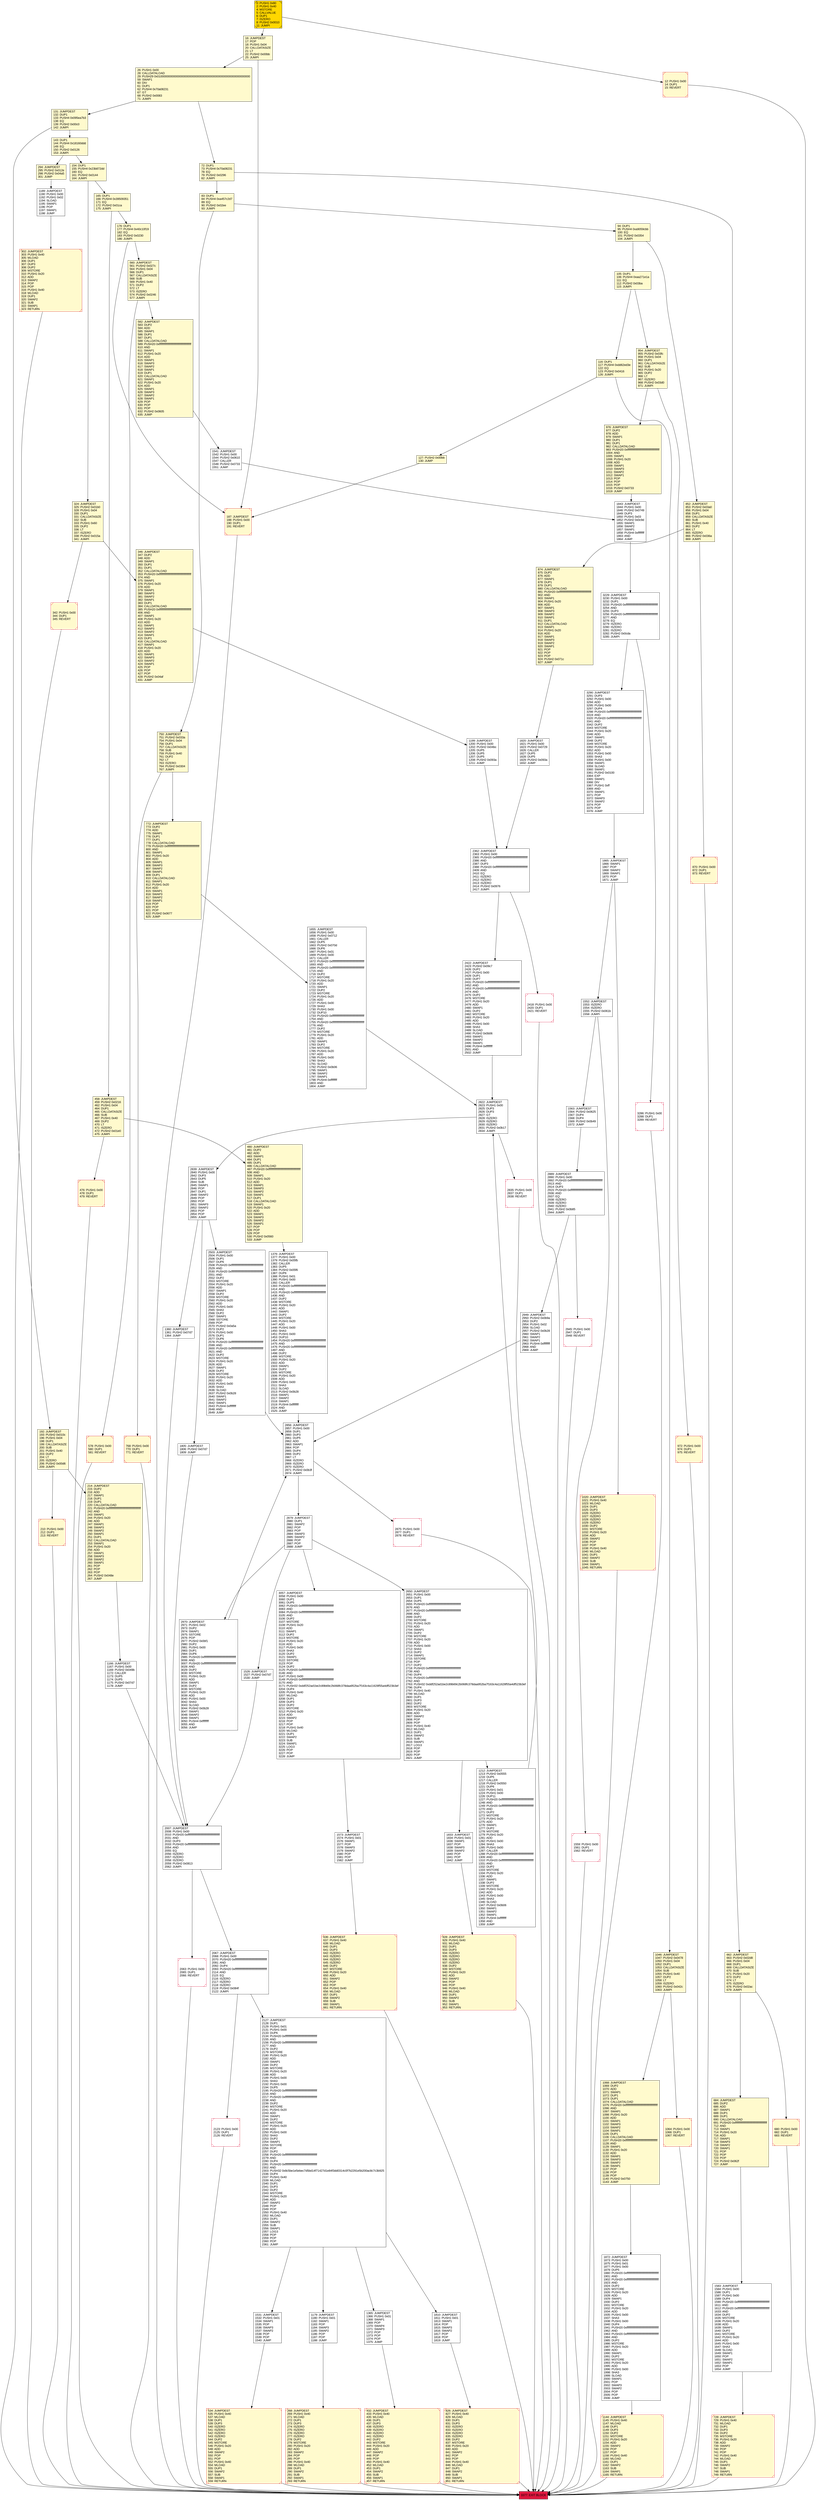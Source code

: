 digraph G {
bgcolor=transparent rankdir=UD;
node [shape=box style=filled color=black fillcolor=white fontname=arial fontcolor=black];
346 [label="346: JUMPDEST\l347: DUP2\l348: ADD\l349: SWAP1\l350: DUP1\l351: DUP1\l352: CALLDATALOAD\l353: PUSH20 0xffffffffffffffffffffffffffffffffffffffff\l374: AND\l375: SWAP1\l376: PUSH1 0x20\l378: ADD\l379: SWAP1\l380: SWAP3\l381: SWAP2\l382: SWAP1\l383: DUP1\l384: CALLDATALOAD\l385: PUSH20 0xffffffffffffffffffffffffffffffffffffffff\l406: AND\l407: SWAP1\l408: PUSH1 0x20\l410: ADD\l411: SWAP1\l412: SWAP3\l413: SWAP2\l414: SWAP1\l415: DUP1\l416: CALLDATALOAD\l417: SWAP1\l418: PUSH1 0x20\l420: ADD\l421: SWAP1\l422: SWAP3\l423: SWAP2\l424: SWAP1\l425: POP\l426: POP\l427: POP\l428: PUSH2 0x04af\l431: JUMP\l" fillcolor=lemonchiffon ];
826 [label="826: JUMPDEST\l827: PUSH1 0x40\l829: MLOAD\l830: DUP1\l831: DUP3\l832: ISZERO\l833: ISZERO\l834: ISZERO\l835: ISZERO\l836: DUP2\l837: MSTORE\l838: PUSH1 0x20\l840: ADD\l841: SWAP2\l842: POP\l843: POP\l844: PUSH1 0x40\l846: MLOAD\l847: DUP1\l848: SWAP2\l849: SUB\l850: SWAP1\l851: RETURN\l" fillcolor=lemonchiffon shape=Msquare color=crimson ];
176 [label="176: DUP1\l177: PUSH4 0x40c10f19\l182: EQ\l183: PUSH2 0x0230\l186: JUMPI\l" fillcolor=lemonchiffon ];
680 [label="680: PUSH1 0x00\l682: DUP1\l683: REVERT\l" fillcolor=lemonchiffon shape=Msquare color=crimson ];
3057 [label="3057: JUMPDEST\l3058: PUSH1 0x00\l3060: DUP1\l3061: DUP5\l3062: PUSH20 0xffffffffffffffffffffffffffffffffffffffff\l3083: AND\l3084: PUSH20 0xffffffffffffffffffffffffffffffffffffffff\l3105: AND\l3106: DUP2\l3107: MSTORE\l3108: PUSH1 0x20\l3110: ADD\l3111: SWAP1\l3112: DUP2\l3113: MSTORE\l3114: PUSH1 0x20\l3116: ADD\l3117: PUSH1 0x00\l3119: SHA3\l3120: DUP2\l3121: SWAP1\l3122: SSTORE\l3123: POP\l3124: DUP2\l3125: PUSH20 0xffffffffffffffffffffffffffffffffffffffff\l3146: AND\l3147: PUSH1 0x00\l3149: PUSH20 0xffffffffffffffffffffffffffffffffffffffff\l3170: AND\l3171: PUSH32 0xddf252ad1be2c89b69c2b068fc378daa952ba7f163c4a11628f55a4df523b3ef\l3204: DUP4\l3205: PUSH1 0x40\l3207: MLOAD\l3208: DUP1\l3209: DUP3\l3210: DUP2\l3211: MSTORE\l3212: PUSH1 0x20\l3214: ADD\l3215: SWAP2\l3216: POP\l3217: POP\l3218: PUSH1 0x40\l3220: MLOAD\l3221: DUP1\l3222: SWAP2\l3223: SUB\l3224: SWAP1\l3225: LOG3\l3226: POP\l3227: POP\l3228: JUMP\l" ];
1820 [label="1820: JUMPDEST\l1821: PUSH1 0x00\l1823: PUSH2 0x0729\l1826: CALLER\l1827: DUP5\l1828: DUP5\l1829: PUSH2 0x093a\l1832: JUMP\l" ];
582 [label="582: JUMPDEST\l583: DUP2\l584: ADD\l585: SWAP1\l586: DUP1\l587: DUP1\l588: CALLDATALOAD\l589: PUSH20 0xffffffffffffffffffffffffffffffffffffffff\l610: AND\l611: SWAP1\l612: PUSH1 0x20\l614: ADD\l615: SWAP1\l616: SWAP3\l617: SWAP2\l618: SWAP1\l619: DUP1\l620: CALLDATALOAD\l621: SWAP1\l622: PUSH1 0x20\l624: ADD\l625: SWAP1\l626: SWAP3\l627: SWAP2\l628: SWAP1\l629: POP\l630: POP\l631: POP\l632: PUSH2 0x0605\l635: JUMP\l" fillcolor=lemonchiffon ];
458 [label="458: JUMPDEST\l459: PUSH2 0x0216\l462: PUSH1 0x04\l464: DUP1\l465: CALLDATASIZE\l466: SUB\l467: PUSH1 0x40\l469: DUP2\l470: LT\l471: ISZERO\l472: PUSH2 0x01e0\l475: JUMPI\l" fillcolor=lemonchiffon ];
0 [label="0: PUSH1 0x80\l2: PUSH1 0x40\l4: MSTORE\l5: CALLVALUE\l6: DUP1\l7: ISZERO\l8: PUSH2 0x0010\l11: JUMPI\l" fillcolor=lemonchiffon shape=Msquare fillcolor=gold ];
2503 [label="2503: JUMPDEST\l2504: PUSH1 0x00\l2506: DUP1\l2507: DUP6\l2508: PUSH20 0xffffffffffffffffffffffffffffffffffffffff\l2529: AND\l2530: PUSH20 0xffffffffffffffffffffffffffffffffffffffff\l2551: AND\l2552: DUP2\l2553: MSTORE\l2554: PUSH1 0x20\l2556: ADD\l2557: SWAP1\l2558: DUP2\l2559: MSTORE\l2560: PUSH1 0x20\l2562: ADD\l2563: PUSH1 0x00\l2565: SHA3\l2566: DUP2\l2567: SWAP1\l2568: SSTORE\l2569: POP\l2570: PUSH2 0x0a5a\l2573: DUP2\l2574: PUSH1 0x00\l2576: DUP1\l2577: DUP6\l2578: PUSH20 0xffffffffffffffffffffffffffffffffffffffff\l2599: AND\l2600: PUSH20 0xffffffffffffffffffffffffffffffffffffffff\l2621: AND\l2622: DUP2\l2623: MSTORE\l2624: PUSH1 0x20\l2626: ADD\l2627: SWAP1\l2628: DUP2\l2629: MSTORE\l2630: PUSH1 0x20\l2632: ADD\l2633: PUSH1 0x00\l2635: SHA3\l2636: SLOAD\l2637: PUSH2 0x0b28\l2640: SWAP1\l2641: SWAP2\l2642: SWAP1\l2643: PUSH4 0xffffffff\l2648: AND\l2649: JUMP\l" ];
1805 [label="1805: JUMPDEST\l1806: PUSH2 0x07d7\l1809: JUMP\l" ];
560 [label="560: JUMPDEST\l561: PUSH2 0x027c\l564: PUSH1 0x04\l566: DUP1\l567: CALLDATASIZE\l568: SUB\l569: PUSH1 0x40\l571: DUP2\l572: LT\l573: ISZERO\l574: PUSH2 0x0246\l577: JUMPI\l" fillcolor=lemonchiffon ];
16 [label="16: JUMPDEST\l17: POP\l18: PUSH1 0x04\l20: CALLDATASIZE\l21: LT\l22: PUSH2 0x00bb\l25: JUMPI\l" fillcolor=lemonchiffon ];
2945 [label="2945: PUSH1 0x00\l2947: DUP1\l2948: REVERT\l" shape=Msquare color=crimson ];
1655 [label="1655: JUMPDEST\l1656: PUSH1 0x00\l1658: PUSH2 0x0712\l1661: CALLER\l1662: DUP5\l1663: PUSH2 0x070d\l1666: DUP6\l1667: PUSH1 0x01\l1669: PUSH1 0x00\l1671: CALLER\l1672: PUSH20 0xffffffffffffffffffffffffffffffffffffffff\l1693: AND\l1694: PUSH20 0xffffffffffffffffffffffffffffffffffffffff\l1715: AND\l1716: DUP2\l1717: MSTORE\l1718: PUSH1 0x20\l1720: ADD\l1721: SWAP1\l1722: DUP2\l1723: MSTORE\l1724: PUSH1 0x20\l1726: ADD\l1727: PUSH1 0x00\l1729: SHA3\l1730: PUSH1 0x00\l1732: DUP10\l1733: PUSH20 0xffffffffffffffffffffffffffffffffffffffff\l1754: AND\l1755: PUSH20 0xffffffffffffffffffffffffffffffffffffffff\l1776: AND\l1777: DUP2\l1778: MSTORE\l1779: PUSH1 0x20\l1781: ADD\l1782: SWAP1\l1783: DUP2\l1784: MSTORE\l1785: PUSH1 0x20\l1787: ADD\l1788: PUSH1 0x00\l1790: SHA3\l1791: SLOAD\l1792: PUSH2 0x0b06\l1795: SWAP1\l1796: SWAP2\l1797: SWAP1\l1798: PUSH4 0xffffffff\l1803: AND\l1804: JUMP\l" ];
534 [label="534: JUMPDEST\l535: PUSH1 0x40\l537: MLOAD\l538: DUP1\l539: DUP3\l540: ISZERO\l541: ISZERO\l542: ISZERO\l543: ISZERO\l544: DUP2\l545: MSTORE\l546: PUSH1 0x20\l548: ADD\l549: SWAP2\l550: POP\l551: POP\l552: PUSH1 0x40\l554: MLOAD\l555: DUP1\l556: SWAP2\l557: SUB\l558: SWAP1\l559: RETURN\l" fillcolor=lemonchiffon shape=Msquare color=crimson ];
268 [label="268: JUMPDEST\l269: PUSH1 0x40\l271: MLOAD\l272: DUP1\l273: DUP3\l274: ISZERO\l275: ISZERO\l276: ISZERO\l277: ISZERO\l278: DUP2\l279: MSTORE\l280: PUSH1 0x20\l282: ADD\l283: SWAP2\l284: POP\l285: POP\l286: PUSH1 0x40\l288: MLOAD\l289: DUP1\l290: SWAP2\l291: SUB\l292: SWAP1\l293: RETURN\l" fillcolor=lemonchiffon shape=Msquare color=crimson ];
1179 [label="1179: JUMPDEST\l1180: PUSH1 0x01\l1182: SWAP1\l1183: POP\l1184: SWAP3\l1185: SWAP2\l1186: POP\l1187: POP\l1188: JUMP\l" ];
3377 [label="3377: EXIT BLOCK\l" fillcolor=crimson ];
143 [label="143: DUP1\l144: PUSH4 0x18160ddd\l149: EQ\l150: PUSH2 0x0126\l153: JUMPI\l" fillcolor=lemonchiffon ];
2127 [label="2127: JUMPDEST\l2128: DUP1\l2129: PUSH1 0x01\l2131: PUSH1 0x00\l2133: DUP6\l2134: PUSH20 0xffffffffffffffffffffffffffffffffffffffff\l2155: AND\l2156: PUSH20 0xffffffffffffffffffffffffffffffffffffffff\l2177: AND\l2178: DUP2\l2179: MSTORE\l2180: PUSH1 0x20\l2182: ADD\l2183: SWAP1\l2184: DUP2\l2185: MSTORE\l2186: PUSH1 0x20\l2188: ADD\l2189: PUSH1 0x00\l2191: SHA3\l2192: PUSH1 0x00\l2194: DUP5\l2195: PUSH20 0xffffffffffffffffffffffffffffffffffffffff\l2216: AND\l2217: PUSH20 0xffffffffffffffffffffffffffffffffffffffff\l2238: AND\l2239: DUP2\l2240: MSTORE\l2241: PUSH1 0x20\l2243: ADD\l2244: SWAP1\l2245: DUP2\l2246: MSTORE\l2247: PUSH1 0x20\l2249: ADD\l2250: PUSH1 0x00\l2252: SHA3\l2253: DUP2\l2254: SWAP1\l2255: SSTORE\l2256: POP\l2257: DUP2\l2258: PUSH20 0xffffffffffffffffffffffffffffffffffffffff\l2279: AND\l2280: DUP4\l2281: PUSH20 0xffffffffffffffffffffffffffffffffffffffff\l2302: AND\l2303: PUSH32 0x8c5be1e5ebec7d5bd14f71427d1e84f3dd0314c0f7b2291e5b200ac8c7c3b925\l2336: DUP4\l2337: PUSH1 0x40\l2339: MLOAD\l2340: DUP1\l2341: DUP3\l2342: DUP2\l2343: MSTORE\l2344: PUSH1 0x20\l2346: ADD\l2347: SWAP2\l2348: POP\l2349: POP\l2350: PUSH1 0x40\l2352: MLOAD\l2353: DUP1\l2354: SWAP2\l2355: SUB\l2356: SWAP1\l2357: LOG3\l2358: POP\l2359: POP\l2360: POP\l2361: JUMP\l" ];
976 [label="976: JUMPDEST\l977: DUP2\l978: ADD\l979: SWAP1\l980: DUP1\l981: DUP1\l982: CALLDATALOAD\l983: PUSH20 0xffffffffffffffffffffffffffffffffffffffff\l1004: AND\l1005: SWAP1\l1006: PUSH1 0x20\l1008: ADD\l1009: SWAP1\l1010: SWAP3\l1011: SWAP2\l1012: SWAP1\l1013: POP\l1014: POP\l1015: POP\l1016: PUSH2 0x0733\l1019: JUMP\l" fillcolor=lemonchiffon ];
636 [label="636: JUMPDEST\l637: PUSH1 0x40\l639: MLOAD\l640: DUP1\l641: DUP3\l642: ISZERO\l643: ISZERO\l644: ISZERO\l645: ISZERO\l646: DUP2\l647: MSTORE\l648: PUSH1 0x20\l650: ADD\l651: SWAP2\l652: POP\l653: POP\l654: PUSH1 0x40\l656: MLOAD\l657: DUP1\l658: SWAP2\l659: SUB\l660: SWAP1\l661: RETURN\l" fillcolor=lemonchiffon shape=Msquare color=crimson ];
26 [label="26: PUSH1 0x00\l28: CALLDATALOAD\l29: PUSH29 0x0100000000000000000000000000000000000000000000000000000000\l59: SWAP1\l60: DIV\l61: DUP1\l62: PUSH4 0x70a08231\l67: GT\l68: PUSH2 0x0083\l71: JUMPI\l" fillcolor=lemonchiffon ];
3290 [label="3290: JUMPDEST\l3291: DUP3\l3292: PUSH1 0x00\l3294: ADD\l3295: PUSH1 0x00\l3297: DUP4\l3298: PUSH20 0xffffffffffffffffffffffffffffffffffffffff\l3319: AND\l3320: PUSH20 0xffffffffffffffffffffffffffffffffffffffff\l3341: AND\l3342: DUP2\l3343: MSTORE\l3344: PUSH1 0x20\l3346: ADD\l3347: SWAP1\l3348: DUP2\l3349: MSTORE\l3350: PUSH1 0x20\l3352: ADD\l3353: PUSH1 0x00\l3355: SHA3\l3356: PUSH1 0x00\l3358: SWAP1\l3359: SLOAD\l3360: SWAP1\l3361: PUSH2 0x0100\l3364: EXP\l3365: SWAP1\l3366: DIV\l3367: PUSH1 0xff\l3369: AND\l3370: SWAP1\l3371: POP\l3372: SWAP3\l3373: SWAP2\l3374: POP\l3375: POP\l3376: JUMP\l" ];
874 [label="874: JUMPDEST\l875: DUP2\l876: ADD\l877: SWAP1\l878: DUP1\l879: DUP1\l880: CALLDATALOAD\l881: PUSH20 0xffffffffffffffffffffffffffffffffffffffff\l902: AND\l903: SWAP1\l904: PUSH1 0x20\l906: ADD\l907: SWAP1\l908: SWAP3\l909: SWAP2\l910: SWAP1\l911: DUP1\l912: CALLDATALOAD\l913: SWAP1\l914: PUSH1 0x20\l916: ADD\l917: SWAP1\l918: SWAP3\l919: SWAP2\l920: SWAP1\l921: POP\l922: POP\l923: POP\l924: PUSH2 0x071c\l927: JUMP\l" fillcolor=lemonchiffon ];
1360 [label="1360: JUMPDEST\l1361: PUSH2 0x07d7\l1364: JUMP\l" ];
2839 [label="2839: JUMPDEST\l2840: PUSH1 0x00\l2842: DUP3\l2843: DUP5\l2844: SUB\l2845: SWAP1\l2846: POP\l2847: DUP1\l2848: SWAP2\l2849: POP\l2850: POP\l2851: SWAP3\l2852: SWAP2\l2853: POP\l2854: POP\l2855: JUMP\l" ];
294 [label="294: JUMPDEST\l295: PUSH2 0x012e\l298: PUSH2 0x04a5\l301: JUMP\l" fillcolor=lemonchiffon ];
772 [label="772: JUMPDEST\l773: DUP2\l774: ADD\l775: SWAP1\l776: DUP1\l777: DUP1\l778: CALLDATALOAD\l779: PUSH20 0xffffffffffffffffffffffffffffffffffffffff\l800: AND\l801: SWAP1\l802: PUSH1 0x20\l804: ADD\l805: SWAP1\l806: SWAP3\l807: SWAP2\l808: SWAP1\l809: DUP1\l810: CALLDATALOAD\l811: SWAP1\l812: PUSH1 0x20\l814: ADD\l815: SWAP1\l816: SWAP3\l817: SWAP2\l818: SWAP1\l819: POP\l820: POP\l821: POP\l822: PUSH2 0x0677\l825: JUMP\l" fillcolor=lemonchiffon ];
1531 [label="1531: JUMPDEST\l1532: PUSH1 0x01\l1534: SWAP1\l1535: POP\l1536: SWAP3\l1537: SWAP2\l1538: POP\l1539: POP\l1540: JUMP\l" ];
1365 [label="1365: JUMPDEST\l1366: PUSH1 0x01\l1368: SWAP1\l1369: POP\l1370: SWAP4\l1371: SWAP3\l1372: POP\l1373: POP\l1374: POP\l1375: JUMP\l" ];
2879 [label="2879: JUMPDEST\l2880: DUP1\l2881: SWAP2\l2882: POP\l2883: POP\l2884: SWAP3\l2885: SWAP2\l2886: POP\l2887: POP\l2888: JUMP\l" ];
2822 [label="2822: JUMPDEST\l2823: PUSH1 0x00\l2825: DUP3\l2826: DUP3\l2827: GT\l2828: ISZERO\l2829: ISZERO\l2830: ISZERO\l2831: PUSH2 0x0b17\l2834: JUMPI\l" ];
94 [label="94: DUP1\l95: PUSH4 0xa9059cbb\l100: EQ\l101: PUSH2 0x0354\l104: JUMPI\l" fillcolor=lemonchiffon ];
2856 [label="2856: JUMPDEST\l2857: PUSH1 0x00\l2859: DUP1\l2860: DUP3\l2861: DUP5\l2862: ADD\l2863: SWAP1\l2864: POP\l2865: DUP4\l2866: DUP2\l2867: LT\l2868: ISZERO\l2869: ISZERO\l2870: ISZERO\l2871: PUSH2 0x0b3f\l2874: JUMPI\l" ];
127 [label="127: PUSH2 0x00bb\l130: JUMP\l" fillcolor=lemonchiffon ];
750 [label="750: JUMPDEST\l751: PUSH2 0x033a\l754: PUSH1 0x04\l756: DUP1\l757: CALLDATASIZE\l758: SUB\l759: PUSH1 0x40\l761: DUP2\l762: LT\l763: ISZERO\l764: PUSH2 0x0304\l767: JUMPI\l" fillcolor=lemonchiffon ];
728 [label="728: JUMPDEST\l729: PUSH1 0x40\l731: MLOAD\l732: DUP1\l733: DUP3\l734: DUP2\l735: MSTORE\l736: PUSH1 0x20\l738: ADD\l739: SWAP2\l740: POP\l741: POP\l742: PUSH1 0x40\l744: MLOAD\l745: DUP1\l746: SWAP2\l747: SUB\l748: SWAP1\l749: RETURN\l" fillcolor=lemonchiffon shape=Msquare color=crimson ];
1563 [label="1563: JUMPDEST\l1564: PUSH2 0x0625\l1567: DUP4\l1568: DUP4\l1569: PUSH2 0x0b49\l1572: JUMP\l" ];
1189 [label="1189: JUMPDEST\l1190: PUSH1 0x00\l1192: PUSH1 0x02\l1194: SLOAD\l1195: SWAP1\l1196: POP\l1197: SWAP1\l1198: JUMP\l" ];
972 [label="972: PUSH1 0x00\l974: DUP1\l975: REVERT\l" fillcolor=lemonchiffon shape=Msquare color=crimson ];
2362 [label="2362: JUMPDEST\l2363: PUSH1 0x00\l2365: PUSH20 0xffffffffffffffffffffffffffffffffffffffff\l2386: AND\l2387: DUP3\l2388: PUSH20 0xffffffffffffffffffffffffffffffffffffffff\l2409: AND\l2410: EQ\l2411: ISZERO\l2412: ISZERO\l2413: ISZERO\l2414: PUSH2 0x0976\l2417: JUMPI\l" ];
210 [label="210: PUSH1 0x00\l212: DUP1\l213: REVERT\l" fillcolor=lemonchiffon shape=Msquare color=crimson ];
3286 [label="3286: PUSH1 0x00\l3288: DUP1\l3289: REVERT\l" shape=Msquare color=crimson ];
192 [label="192: JUMPDEST\l193: PUSH2 0x010c\l196: PUSH1 0x04\l198: DUP1\l199: CALLDATASIZE\l200: SUB\l201: PUSH1 0x40\l203: DUP2\l204: LT\l205: ISZERO\l206: PUSH2 0x00d6\l209: JUMPI\l" fillcolor=lemonchiffon ];
1068 [label="1068: JUMPDEST\l1069: DUP2\l1070: ADD\l1071: SWAP1\l1072: DUP1\l1073: DUP1\l1074: CALLDATALOAD\l1075: PUSH20 0xffffffffffffffffffffffffffffffffffffffff\l1096: AND\l1097: SWAP1\l1098: PUSH1 0x20\l1100: ADD\l1101: SWAP1\l1102: SWAP3\l1103: SWAP2\l1104: SWAP1\l1105: DUP1\l1106: CALLDATALOAD\l1107: PUSH20 0xffffffffffffffffffffffffffffffffffffffff\l1128: AND\l1129: SWAP1\l1130: PUSH1 0x20\l1132: ADD\l1133: SWAP1\l1134: SWAP3\l1135: SWAP2\l1136: SWAP1\l1137: POP\l1138: POP\l1139: POP\l1140: PUSH2 0x0750\l1143: JUMP\l" fillcolor=lemonchiffon ];
476 [label="476: PUSH1 0x00\l478: DUP1\l479: REVERT\l" fillcolor=lemonchiffon shape=Msquare color=crimson ];
1833 [label="1833: JUMPDEST\l1834: PUSH1 0x01\l1836: SWAP1\l1837: POP\l1838: SWAP3\l1839: SWAP2\l1840: POP\l1841: POP\l1842: JUMP\l" ];
2422 [label="2422: JUMPDEST\l2423: PUSH2 0x09c7\l2426: DUP2\l2427: PUSH1 0x00\l2429: DUP1\l2430: DUP7\l2431: PUSH20 0xffffffffffffffffffffffffffffffffffffffff\l2452: AND\l2453: PUSH20 0xffffffffffffffffffffffffffffffffffffffff\l2474: AND\l2475: DUP2\l2476: MSTORE\l2477: PUSH1 0x20\l2479: ADD\l2480: SWAP1\l2481: DUP2\l2482: MSTORE\l2483: PUSH1 0x20\l2485: ADD\l2486: PUSH1 0x00\l2488: SHA3\l2489: SLOAD\l2490: PUSH2 0x0b06\l2493: SWAP1\l2494: SWAP2\l2495: SWAP1\l2496: PUSH4 0xffffffff\l2501: AND\l2502: JUMP\l" ];
2949 [label="2949: JUMPDEST\l2950: PUSH2 0x0b9a\l2953: DUP2\l2954: PUSH1 0x02\l2956: SLOAD\l2957: PUSH2 0x0b28\l2960: SWAP1\l2961: SWAP2\l2962: SWAP1\l2963: PUSH4 0xffffffff\l2968: AND\l2969: JUMP\l" ];
131 [label="131: JUMPDEST\l132: DUP1\l133: PUSH4 0x095ea7b3\l138: EQ\l139: PUSH2 0x00c0\l142: JUMPI\l" fillcolor=lemonchiffon ];
3229 [label="3229: JUMPDEST\l3230: PUSH1 0x00\l3232: DUP1\l3233: PUSH20 0xffffffffffffffffffffffffffffffffffffffff\l3254: AND\l3255: DUP3\l3256: PUSH20 0xffffffffffffffffffffffffffffffffffffffff\l3277: AND\l3278: EQ\l3279: ISZERO\l3280: ISZERO\l3281: ISZERO\l3282: PUSH2 0x0cda\l3285: JUMPI\l" ];
1064 [label="1064: PUSH1 0x00\l1066: DUP1\l1067: REVERT\l" fillcolor=lemonchiffon shape=Msquare color=crimson ];
852 [label="852: JUMPDEST\l853: PUSH2 0x03a0\l856: PUSH1 0x04\l858: DUP1\l859: CALLDATASIZE\l860: SUB\l861: PUSH1 0x40\l863: DUP2\l864: LT\l865: ISZERO\l866: PUSH2 0x036a\l869: JUMPI\l" fillcolor=lemonchiffon ];
432 [label="432: JUMPDEST\l433: PUSH1 0x40\l435: MLOAD\l436: DUP1\l437: DUP3\l438: ISZERO\l439: ISZERO\l440: ISZERO\l441: ISZERO\l442: DUP2\l443: MSTORE\l444: PUSH1 0x20\l446: ADD\l447: SWAP2\l448: POP\l449: POP\l450: PUSH1 0x40\l452: MLOAD\l453: DUP1\l454: SWAP2\l455: SUB\l456: SWAP1\l457: RETURN\l" fillcolor=lemonchiffon shape=Msquare color=crimson ];
1541 [label="1541: JUMPDEST\l1542: PUSH1 0x00\l1544: PUSH2 0x0610\l1547: CALLER\l1548: PUSH2 0x0733\l1551: JUMP\l" ];
1573 [label="1573: JUMPDEST\l1574: PUSH1 0x01\l1576: SWAP1\l1577: POP\l1578: SWAP3\l1579: SWAP2\l1580: POP\l1581: POP\l1582: JUMP\l" ];
2067 [label="2067: JUMPDEST\l2068: PUSH1 0x00\l2070: PUSH20 0xffffffffffffffffffffffffffffffffffffffff\l2091: AND\l2092: DUP4\l2093: PUSH20 0xffffffffffffffffffffffffffffffffffffffff\l2114: AND\l2115: EQ\l2116: ISZERO\l2117: ISZERO\l2118: ISZERO\l2119: PUSH2 0x084f\l2122: JUMPI\l" ];
72 [label="72: DUP1\l73: PUSH4 0x70a08231\l78: EQ\l79: PUSH2 0x0296\l82: JUMPI\l" fillcolor=lemonchiffon ];
154 [label="154: DUP1\l155: PUSH4 0x23b872dd\l160: EQ\l161: PUSH2 0x0144\l164: JUMPI\l" fillcolor=lemonchiffon ];
2889 [label="2889: JUMPDEST\l2890: PUSH1 0x00\l2892: PUSH20 0xffffffffffffffffffffffffffffffffffffffff\l2913: AND\l2914: DUP3\l2915: PUSH20 0xffffffffffffffffffffffffffffffffffffffff\l2936: AND\l2937: EQ\l2938: ISZERO\l2939: ISZERO\l2940: ISZERO\l2941: PUSH2 0x0b85\l2944: JUMPI\l" ];
2875 [label="2875: PUSH1 0x00\l2877: DUP1\l2878: REVERT\l" shape=Msquare color=crimson ];
480 [label="480: JUMPDEST\l481: DUP2\l482: ADD\l483: SWAP1\l484: DUP1\l485: DUP1\l486: CALLDATALOAD\l487: PUSH20 0xffffffffffffffffffffffffffffffffffffffff\l508: AND\l509: SWAP1\l510: PUSH1 0x20\l512: ADD\l513: SWAP1\l514: SWAP3\l515: SWAP2\l516: SWAP1\l517: DUP1\l518: CALLDATALOAD\l519: SWAP1\l520: PUSH1 0x20\l522: ADD\l523: SWAP1\l524: SWAP3\l525: SWAP2\l526: SWAP1\l527: POP\l528: POP\l529: POP\l530: PUSH2 0x0560\l533: JUMP\l" fillcolor=lemonchiffon ];
928 [label="928: JUMPDEST\l929: PUSH1 0x40\l931: MLOAD\l932: DUP1\l933: DUP3\l934: ISZERO\l935: ISZERO\l936: ISZERO\l937: ISZERO\l938: DUP2\l939: MSTORE\l940: PUSH1 0x20\l942: ADD\l943: SWAP2\l944: POP\l945: POP\l946: PUSH1 0x40\l948: MLOAD\l949: DUP1\l950: SWAP2\l951: SUB\l952: SWAP1\l953: RETURN\l" fillcolor=lemonchiffon shape=Msquare color=crimson ];
2650 [label="2650: JUMPDEST\l2651: PUSH1 0x00\l2653: DUP1\l2654: DUP5\l2655: PUSH20 0xffffffffffffffffffffffffffffffffffffffff\l2676: AND\l2677: PUSH20 0xffffffffffffffffffffffffffffffffffffffff\l2698: AND\l2699: DUP2\l2700: MSTORE\l2701: PUSH1 0x20\l2703: ADD\l2704: SWAP1\l2705: DUP2\l2706: MSTORE\l2707: PUSH1 0x20\l2709: ADD\l2710: PUSH1 0x00\l2712: SHA3\l2713: DUP2\l2714: SWAP1\l2715: SSTORE\l2716: POP\l2717: DUP2\l2718: PUSH20 0xffffffffffffffffffffffffffffffffffffffff\l2739: AND\l2740: DUP4\l2741: PUSH20 0xffffffffffffffffffffffffffffffffffffffff\l2762: AND\l2763: PUSH32 0xddf252ad1be2c89b69c2b068fc378daa952ba7f163c4a11628f55a4df523b3ef\l2796: DUP4\l2797: PUSH1 0x40\l2799: MLOAD\l2800: DUP1\l2801: DUP3\l2802: DUP2\l2803: MSTORE\l2804: PUSH1 0x20\l2806: ADD\l2807: SWAP2\l2808: POP\l2809: POP\l2810: PUSH1 0x40\l2812: MLOAD\l2813: DUP1\l2814: SWAP2\l2815: SUB\l2816: SWAP1\l2817: LOG3\l2818: POP\l2819: POP\l2820: POP\l2821: JUMP\l" ];
302 [label="302: JUMPDEST\l303: PUSH1 0x40\l305: MLOAD\l306: DUP1\l307: DUP3\l308: DUP2\l309: MSTORE\l310: PUSH1 0x20\l312: ADD\l313: SWAP2\l314: POP\l315: POP\l316: PUSH1 0x40\l318: MLOAD\l319: DUP1\l320: SWAP2\l321: SUB\l322: SWAP1\l323: RETURN\l" fillcolor=lemonchiffon shape=Msquare color=crimson ];
83 [label="83: DUP1\l84: PUSH4 0xa457c2d7\l89: EQ\l90: PUSH2 0x02ee\l93: JUMPI\l" fillcolor=lemonchiffon ];
1166 [label="1166: JUMPDEST\l1167: PUSH1 0x00\l1169: PUSH2 0x049b\l1172: CALLER\l1173: DUP5\l1174: DUP5\l1175: PUSH2 0x07d7\l1178: JUMP\l" ];
768 [label="768: PUSH1 0x00\l770: DUP1\l771: REVERT\l" fillcolor=lemonchiffon shape=Msquare color=crimson ];
684 [label="684: JUMPDEST\l685: DUP2\l686: ADD\l687: SWAP1\l688: DUP1\l689: DUP1\l690: CALLDATALOAD\l691: PUSH20 0xffffffffffffffffffffffffffffffffffffffff\l712: AND\l713: SWAP1\l714: PUSH1 0x20\l716: ADD\l717: SWAP1\l718: SWAP3\l719: SWAP2\l720: SWAP1\l721: POP\l722: POP\l723: POP\l724: PUSH2 0x062f\l727: JUMP\l" fillcolor=lemonchiffon ];
2970 [label="2970: JUMPDEST\l2971: PUSH1 0x02\l2973: DUP2\l2974: SWAP1\l2975: SSTORE\l2976: POP\l2977: PUSH2 0x0bf1\l2980: DUP2\l2981: PUSH1 0x00\l2983: DUP1\l2984: DUP6\l2985: PUSH20 0xffffffffffffffffffffffffffffffffffffffff\l3006: AND\l3007: PUSH20 0xffffffffffffffffffffffffffffffffffffffff\l3028: AND\l3029: DUP2\l3030: MSTORE\l3031: PUSH1 0x20\l3033: ADD\l3034: SWAP1\l3035: DUP2\l3036: MSTORE\l3037: PUSH1 0x20\l3039: ADD\l3040: PUSH1 0x00\l3042: SHA3\l3043: SLOAD\l3044: PUSH2 0x0b28\l3047: SWAP1\l3048: SWAP2\l3049: SWAP1\l3050: PUSH4 0xffffffff\l3055: AND\l3056: JUMP\l" ];
12 [label="12: PUSH1 0x00\l14: DUP1\l15: REVERT\l" fillcolor=lemonchiffon shape=Msquare color=crimson ];
2063 [label="2063: PUSH1 0x00\l2065: DUP1\l2066: REVERT\l" shape=Msquare color=crimson ];
2835 [label="2835: PUSH1 0x00\l2837: DUP1\l2838: REVERT\l" shape=Msquare color=crimson ];
662 [label="662: JUMPDEST\l663: PUSH2 0x02d8\l666: PUSH1 0x04\l668: DUP1\l669: CALLDATASIZE\l670: SUB\l671: PUSH1 0x20\l673: DUP2\l674: LT\l675: ISZERO\l676: PUSH2 0x02ac\l679: JUMPI\l" fillcolor=lemonchiffon ];
1559 [label="1559: PUSH1 0x00\l1561: DUP1\l1562: REVERT\l" shape=Msquare color=crimson ];
1046 [label="1046: JUMPDEST\l1047: PUSH2 0x0478\l1050: PUSH1 0x04\l1052: DUP1\l1053: CALLDATASIZE\l1054: SUB\l1055: PUSH1 0x40\l1057: DUP2\l1058: LT\l1059: ISZERO\l1060: PUSH2 0x042c\l1063: JUMPI\l" fillcolor=lemonchiffon ];
165 [label="165: DUP1\l166: PUSH4 0x39509351\l171: EQ\l172: PUSH2 0x01ca\l175: JUMPI\l" fillcolor=lemonchiffon ];
1810 [label="1810: JUMPDEST\l1811: PUSH1 0x01\l1813: SWAP1\l1814: POP\l1815: SWAP3\l1816: SWAP2\l1817: POP\l1818: POP\l1819: JUMP\l" ];
1583 [label="1583: JUMPDEST\l1584: PUSH1 0x00\l1586: DUP1\l1587: PUSH1 0x00\l1589: DUP4\l1590: PUSH20 0xffffffffffffffffffffffffffffffffffffffff\l1611: AND\l1612: PUSH20 0xffffffffffffffffffffffffffffffffffffffff\l1633: AND\l1634: DUP2\l1635: MSTORE\l1636: PUSH1 0x20\l1638: ADD\l1639: SWAP1\l1640: DUP2\l1641: MSTORE\l1642: PUSH1 0x20\l1644: ADD\l1645: PUSH1 0x00\l1647: SHA3\l1648: SLOAD\l1649: SWAP1\l1650: POP\l1651: SWAP2\l1652: SWAP1\l1653: POP\l1654: JUMP\l" ];
187 [label="187: JUMPDEST\l188: PUSH1 0x00\l190: DUP1\l191: REVERT\l" fillcolor=lemonchiffon shape=Msquare color=crimson ];
1020 [label="1020: JUMPDEST\l1021: PUSH1 0x40\l1023: MLOAD\l1024: DUP1\l1025: DUP3\l1026: ISZERO\l1027: ISZERO\l1028: ISZERO\l1029: ISZERO\l1030: DUP2\l1031: MSTORE\l1032: PUSH1 0x20\l1034: ADD\l1035: SWAP2\l1036: POP\l1037: POP\l1038: PUSH1 0x40\l1040: MLOAD\l1041: DUP1\l1042: SWAP2\l1043: SUB\l1044: SWAP1\l1045: RETURN\l" fillcolor=lemonchiffon shape=Msquare color=crimson ];
870 [label="870: PUSH1 0x00\l872: DUP1\l873: REVERT\l" fillcolor=lemonchiffon shape=Msquare color=crimson ];
1199 [label="1199: JUMPDEST\l1200: PUSH1 0x00\l1202: PUSH2 0x04bc\l1205: DUP5\l1206: DUP5\l1207: DUP5\l1208: PUSH2 0x093a\l1211: JUMP\l" ];
1144 [label="1144: JUMPDEST\l1145: PUSH1 0x40\l1147: MLOAD\l1148: DUP1\l1149: DUP3\l1150: DUP2\l1151: MSTORE\l1152: PUSH1 0x20\l1154: ADD\l1155: SWAP2\l1156: POP\l1157: POP\l1158: PUSH1 0x40\l1160: MLOAD\l1161: DUP1\l1162: SWAP2\l1163: SUB\l1164: SWAP1\l1165: RETURN\l" fillcolor=lemonchiffon shape=Msquare color=crimson ];
214 [label="214: JUMPDEST\l215: DUP2\l216: ADD\l217: SWAP1\l218: DUP1\l219: DUP1\l220: CALLDATALOAD\l221: PUSH20 0xffffffffffffffffffffffffffffffffffffffff\l242: AND\l243: SWAP1\l244: PUSH1 0x20\l246: ADD\l247: SWAP1\l248: SWAP3\l249: SWAP2\l250: SWAP1\l251: DUP1\l252: CALLDATALOAD\l253: SWAP1\l254: PUSH1 0x20\l256: ADD\l257: SWAP1\l258: SWAP3\l259: SWAP2\l260: SWAP1\l261: POP\l262: POP\l263: POP\l264: PUSH2 0x048e\l267: JUMP\l" fillcolor=lemonchiffon ];
1212 [label="1212: JUMPDEST\l1213: PUSH2 0x0555\l1216: DUP5\l1217: CALLER\l1218: PUSH2 0x0550\l1221: DUP6\l1222: PUSH1 0x01\l1224: PUSH1 0x00\l1226: DUP11\l1227: PUSH20 0xffffffffffffffffffffffffffffffffffffffff\l1248: AND\l1249: PUSH20 0xffffffffffffffffffffffffffffffffffffffff\l1270: AND\l1271: DUP2\l1272: MSTORE\l1273: PUSH1 0x20\l1275: ADD\l1276: SWAP1\l1277: DUP2\l1278: MSTORE\l1279: PUSH1 0x20\l1281: ADD\l1282: PUSH1 0x00\l1284: SHA3\l1285: PUSH1 0x00\l1287: CALLER\l1288: PUSH20 0xffffffffffffffffffffffffffffffffffffffff\l1309: AND\l1310: PUSH20 0xffffffffffffffffffffffffffffffffffffffff\l1331: AND\l1332: DUP2\l1333: MSTORE\l1334: PUSH1 0x20\l1336: ADD\l1337: SWAP1\l1338: DUP2\l1339: MSTORE\l1340: PUSH1 0x20\l1342: ADD\l1343: PUSH1 0x00\l1345: SHA3\l1346: SLOAD\l1347: PUSH2 0x0b06\l1350: SWAP1\l1351: SWAP2\l1352: SWAP1\l1353: PUSH4 0xffffffff\l1358: AND\l1359: JUMP\l" ];
2418 [label="2418: PUSH1 0x00\l2420: DUP1\l2421: REVERT\l" shape=Msquare color=crimson ];
116 [label="116: DUP1\l117: PUSH4 0xdd62ed3e\l122: EQ\l123: PUSH2 0x0416\l126: JUMPI\l" fillcolor=lemonchiffon ];
1872 [label="1872: JUMPDEST\l1873: PUSH1 0x00\l1875: PUSH1 0x01\l1877: PUSH1 0x00\l1879: DUP5\l1880: PUSH20 0xffffffffffffffffffffffffffffffffffffffff\l1901: AND\l1902: PUSH20 0xffffffffffffffffffffffffffffffffffffffff\l1923: AND\l1924: DUP2\l1925: MSTORE\l1926: PUSH1 0x20\l1928: ADD\l1929: SWAP1\l1930: DUP2\l1931: MSTORE\l1932: PUSH1 0x20\l1934: ADD\l1935: PUSH1 0x00\l1937: SHA3\l1938: PUSH1 0x00\l1940: DUP4\l1941: PUSH20 0xffffffffffffffffffffffffffffffffffffffff\l1962: AND\l1963: PUSH20 0xffffffffffffffffffffffffffffffffffffffff\l1984: AND\l1985: DUP2\l1986: MSTORE\l1987: PUSH1 0x20\l1989: ADD\l1990: SWAP1\l1991: DUP2\l1992: MSTORE\l1993: PUSH1 0x20\l1995: ADD\l1996: PUSH1 0x00\l1998: SHA3\l1999: SLOAD\l2000: SWAP1\l2001: POP\l2002: SWAP3\l2003: SWAP2\l2004: POP\l2005: POP\l2006: JUMP\l" ];
1526 [label="1526: JUMPDEST\l1527: PUSH2 0x07d7\l1530: JUMP\l" ];
1865 [label="1865: JUMPDEST\l1866: SWAP1\l1867: POP\l1868: SWAP2\l1869: SWAP1\l1870: POP\l1871: JUMP\l" ];
578 [label="578: PUSH1 0x00\l580: DUP1\l581: REVERT\l" fillcolor=lemonchiffon shape=Msquare color=crimson ];
324 [label="324: JUMPDEST\l325: PUSH2 0x01b0\l328: PUSH1 0x04\l330: DUP1\l331: CALLDATASIZE\l332: SUB\l333: PUSH1 0x60\l335: DUP2\l336: LT\l337: ISZERO\l338: PUSH2 0x015a\l341: JUMPI\l" fillcolor=lemonchiffon ];
105 [label="105: DUP1\l106: PUSH4 0xaa271e1a\l111: EQ\l112: PUSH2 0x03ba\l115: JUMPI\l" fillcolor=lemonchiffon ];
1552 [label="1552: JUMPDEST\l1553: ISZERO\l1554: ISZERO\l1555: PUSH2 0x061b\l1558: JUMPI\l" ];
2123 [label="2123: PUSH1 0x00\l2125: DUP1\l2126: REVERT\l" shape=Msquare color=crimson ];
1843 [label="1843: JUMPDEST\l1844: PUSH1 0x00\l1846: PUSH2 0x0749\l1849: DUP3\l1850: PUSH1 0x03\l1852: PUSH2 0x0c9d\l1855: SWAP1\l1856: SWAP2\l1857: SWAP1\l1858: PUSH4 0xffffffff\l1863: AND\l1864: JUMP\l" ];
1376 [label="1376: JUMPDEST\l1377: PUSH1 0x00\l1379: PUSH2 0x05fb\l1382: CALLER\l1383: DUP5\l1384: PUSH2 0x05f6\l1387: DUP6\l1388: PUSH1 0x01\l1390: PUSH1 0x00\l1392: CALLER\l1393: PUSH20 0xffffffffffffffffffffffffffffffffffffffff\l1414: AND\l1415: PUSH20 0xffffffffffffffffffffffffffffffffffffffff\l1436: AND\l1437: DUP2\l1438: MSTORE\l1439: PUSH1 0x20\l1441: ADD\l1442: SWAP1\l1443: DUP2\l1444: MSTORE\l1445: PUSH1 0x20\l1447: ADD\l1448: PUSH1 0x00\l1450: SHA3\l1451: PUSH1 0x00\l1453: DUP10\l1454: PUSH20 0xffffffffffffffffffffffffffffffffffffffff\l1475: AND\l1476: PUSH20 0xffffffffffffffffffffffffffffffffffffffff\l1497: AND\l1498: DUP2\l1499: MSTORE\l1500: PUSH1 0x20\l1502: ADD\l1503: SWAP1\l1504: DUP2\l1505: MSTORE\l1506: PUSH1 0x20\l1508: ADD\l1509: PUSH1 0x00\l1511: SHA3\l1512: SLOAD\l1513: PUSH2 0x0b28\l1516: SWAP1\l1517: SWAP2\l1518: SWAP1\l1519: PUSH4 0xffffffff\l1524: AND\l1525: JUMP\l" ];
342 [label="342: PUSH1 0x00\l344: DUP1\l345: REVERT\l" fillcolor=lemonchiffon shape=Msquare color=crimson ];
954 [label="954: JUMPDEST\l955: PUSH2 0x03fc\l958: PUSH1 0x04\l960: DUP1\l961: CALLDATASIZE\l962: SUB\l963: PUSH1 0x20\l965: DUP2\l966: LT\l967: ISZERO\l968: PUSH2 0x03d0\l971: JUMPI\l" fillcolor=lemonchiffon ];
2007 [label="2007: JUMPDEST\l2008: PUSH1 0x00\l2010: PUSH20 0xffffffffffffffffffffffffffffffffffffffff\l2031: AND\l2032: DUP3\l2033: PUSH20 0xffffffffffffffffffffffffffffffffffffffff\l2054: AND\l2055: EQ\l2056: ISZERO\l2057: ISZERO\l2058: ISZERO\l2059: PUSH2 0x0813\l2062: JUMPI\l" ];
1179 -> 268;
268 -> 3377;
2839 -> 1360;
2127 -> 1179;
2856 -> 2879;
192 -> 210;
1865 -> 1552;
560 -> 582;
72 -> 83;
105 -> 954;
324 -> 342;
2945 -> 3377;
2822 -> 2839;
2889 -> 2949;
176 -> 560;
662 -> 684;
534 -> 3377;
1872 -> 1144;
684 -> 1583;
1833 -> 928;
2650 -> 1833;
1526 -> 2007;
72 -> 662;
1865 -> 1020;
294 -> 1189;
750 -> 772;
154 -> 165;
826 -> 3377;
680 -> 3377;
0 -> 16;
105 -> 116;
1046 -> 1064;
210 -> 3377;
3286 -> 3377;
476 -> 3377;
852 -> 870;
2503 -> 2856;
2007 -> 2063;
2650 -> 1212;
874 -> 1820;
728 -> 3377;
972 -> 3377;
2839 -> 1805;
1166 -> 2007;
2839 -> 2503;
1552 -> 1559;
2879 -> 3057;
1541 -> 1843;
16 -> 26;
116 -> 1046;
2127 -> 1365;
1843 -> 3229;
2127 -> 1531;
772 -> 1655;
458 -> 476;
214 -> 1166;
2007 -> 2067;
636 -> 3377;
480 -> 1376;
154 -> 324;
1655 -> 2822;
1531 -> 534;
2067 -> 2123;
1820 -> 2362;
143 -> 294;
2835 -> 3377;
3057 -> 1573;
1552 -> 1563;
1559 -> 3377;
458 -> 480;
187 -> 3377;
2127 -> 1810;
768 -> 3377;
954 -> 972;
12 -> 3377;
16 -> 187;
582 -> 1541;
1212 -> 2822;
2063 -> 3377;
3290 -> 1865;
143 -> 154;
1199 -> 2362;
2067 -> 2127;
1068 -> 1872;
2875 -> 3377;
302 -> 3377;
928 -> 3377;
165 -> 458;
165 -> 176;
2879 -> 1526;
2889 -> 2945;
0 -> 12;
192 -> 214;
176 -> 187;
1064 -> 3377;
1360 -> 2007;
662 -> 680;
1376 -> 2856;
94 -> 105;
2362 -> 2418;
116 -> 127;
432 -> 3377;
131 -> 143;
1810 -> 826;
954 -> 976;
342 -> 3377;
750 -> 768;
26 -> 131;
83 -> 94;
3229 -> 3290;
1046 -> 1068;
346 -> 1199;
852 -> 874;
1573 -> 636;
2879 -> 2650;
2856 -> 2875;
26 -> 72;
1583 -> 728;
578 -> 3377;
2949 -> 2856;
976 -> 1843;
127 -> 187;
2422 -> 2822;
2123 -> 3377;
1365 -> 432;
94 -> 852;
2822 -> 2835;
2418 -> 3377;
324 -> 346;
1805 -> 2007;
2362 -> 2422;
1189 -> 302;
1020 -> 3377;
131 -> 192;
870 -> 3377;
83 -> 750;
1144 -> 3377;
2879 -> 2970;
560 -> 578;
2970 -> 2856;
1563 -> 2889;
3229 -> 3286;
}